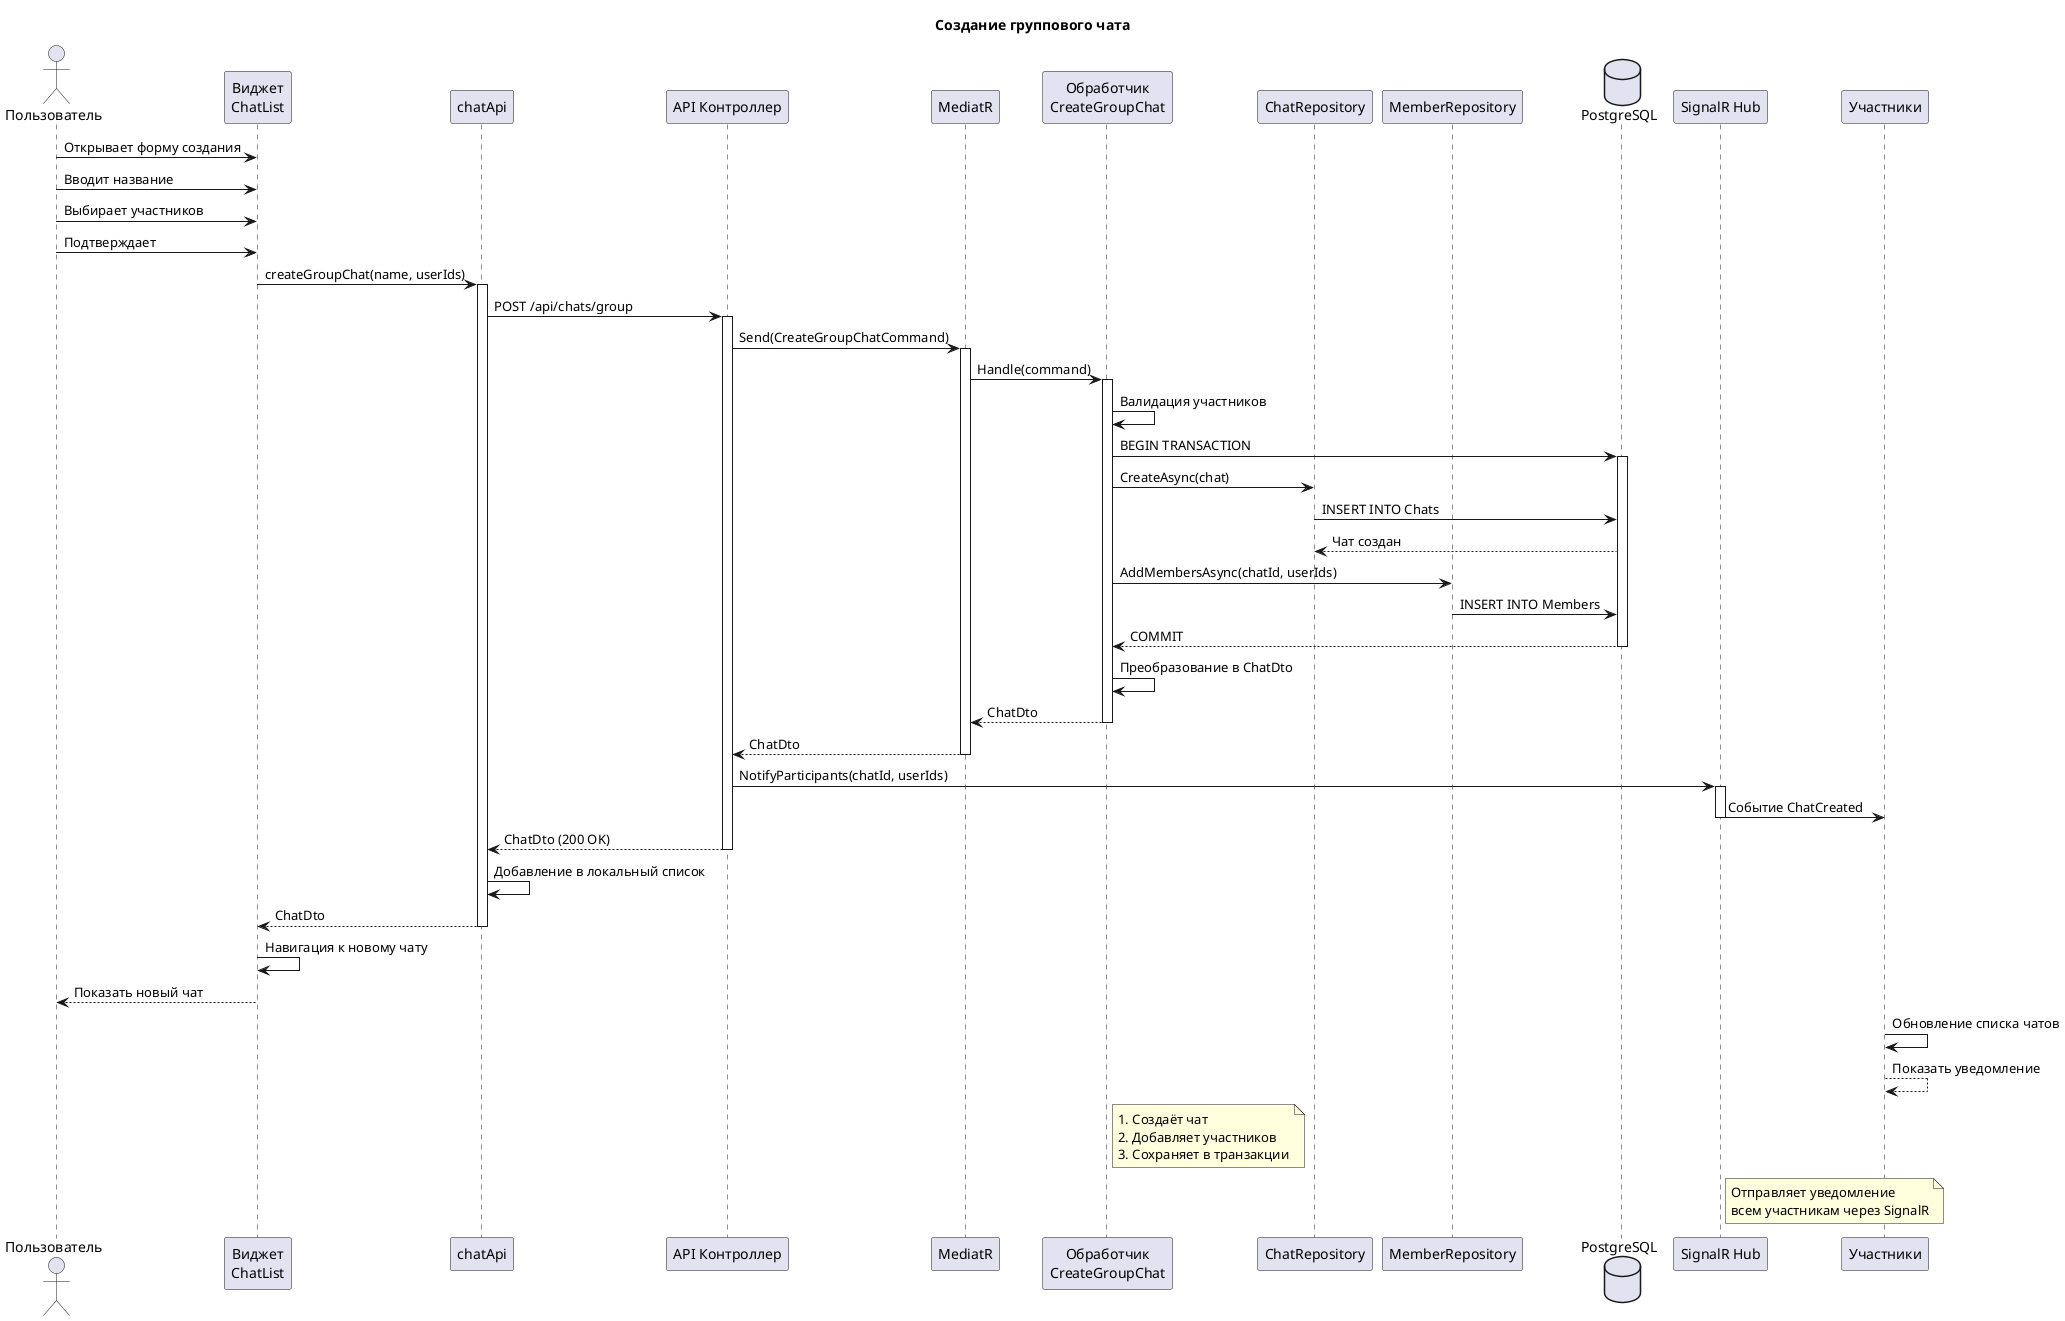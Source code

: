 @startuml SequenceCreateGroupChat

title Создание группового чата

actor User as "Пользователь"
participant UI as "Виджет\nChatList"
participant API as "chatApi"
participant Controller as "API Контроллер"
participant Mediator as "MediatR"
participant Handler as "Обработчик\nCreateGroupChat"
participant ChatRepo as "ChatRepository"
participant MemberRepo as "MemberRepository"
database DB as "PostgreSQL"
participant Hub as "SignalR Hub"
participant Participants as "Участники"

User -> UI: Открывает форму создания
User -> UI: Вводит название
User -> UI: Выбирает участников
User -> UI: Подтверждает

UI -> API: createGroupChat(name, userIds)
activate API

API -> Controller: POST /api/chats/group
activate Controller

Controller -> Mediator: Send(CreateGroupChatCommand)
activate Mediator

Mediator -> Handler: Handle(command)
activate Handler

Handler -> Handler: Валидация участников

Handler -> DB: BEGIN TRANSACTION
activate DB

Handler -> ChatRepo: CreateAsync(chat)
ChatRepo -> DB: INSERT INTO Chats
DB --> ChatRepo: Чат создан

Handler -> MemberRepo: AddMembersAsync(chatId, userIds)
MemberRepo -> DB: INSERT INTO Members

DB --> Handler: COMMIT
deactivate DB

Handler -> Handler: Преобразование в ChatDto
Handler --> Mediator: ChatDto
deactivate Handler

Mediator --> Controller: ChatDto
deactivate Mediator

Controller -> Hub: NotifyParticipants(chatId, userIds)
activate Hub
Hub -> Participants: Событие ChatCreated
deactivate Hub

Controller --> API: ChatDto (200 OK)
deactivate Controller

API -> API: Добавление в локальный список
API --> UI: ChatDto
deactivate API

UI -> UI: Навигация к новому чату
UI --> User: Показать новый чат

Participants -> Participants: Обновление списка чатов
Participants --> Participants: Показать уведомление

note right of Handler
  1. Создаёт чат
  2. Добавляет участников
  3. Сохраняет в транзакции
end note

note right of Hub
  Отправляет уведомление
  всем участникам через SignalR
end note

@enduml

